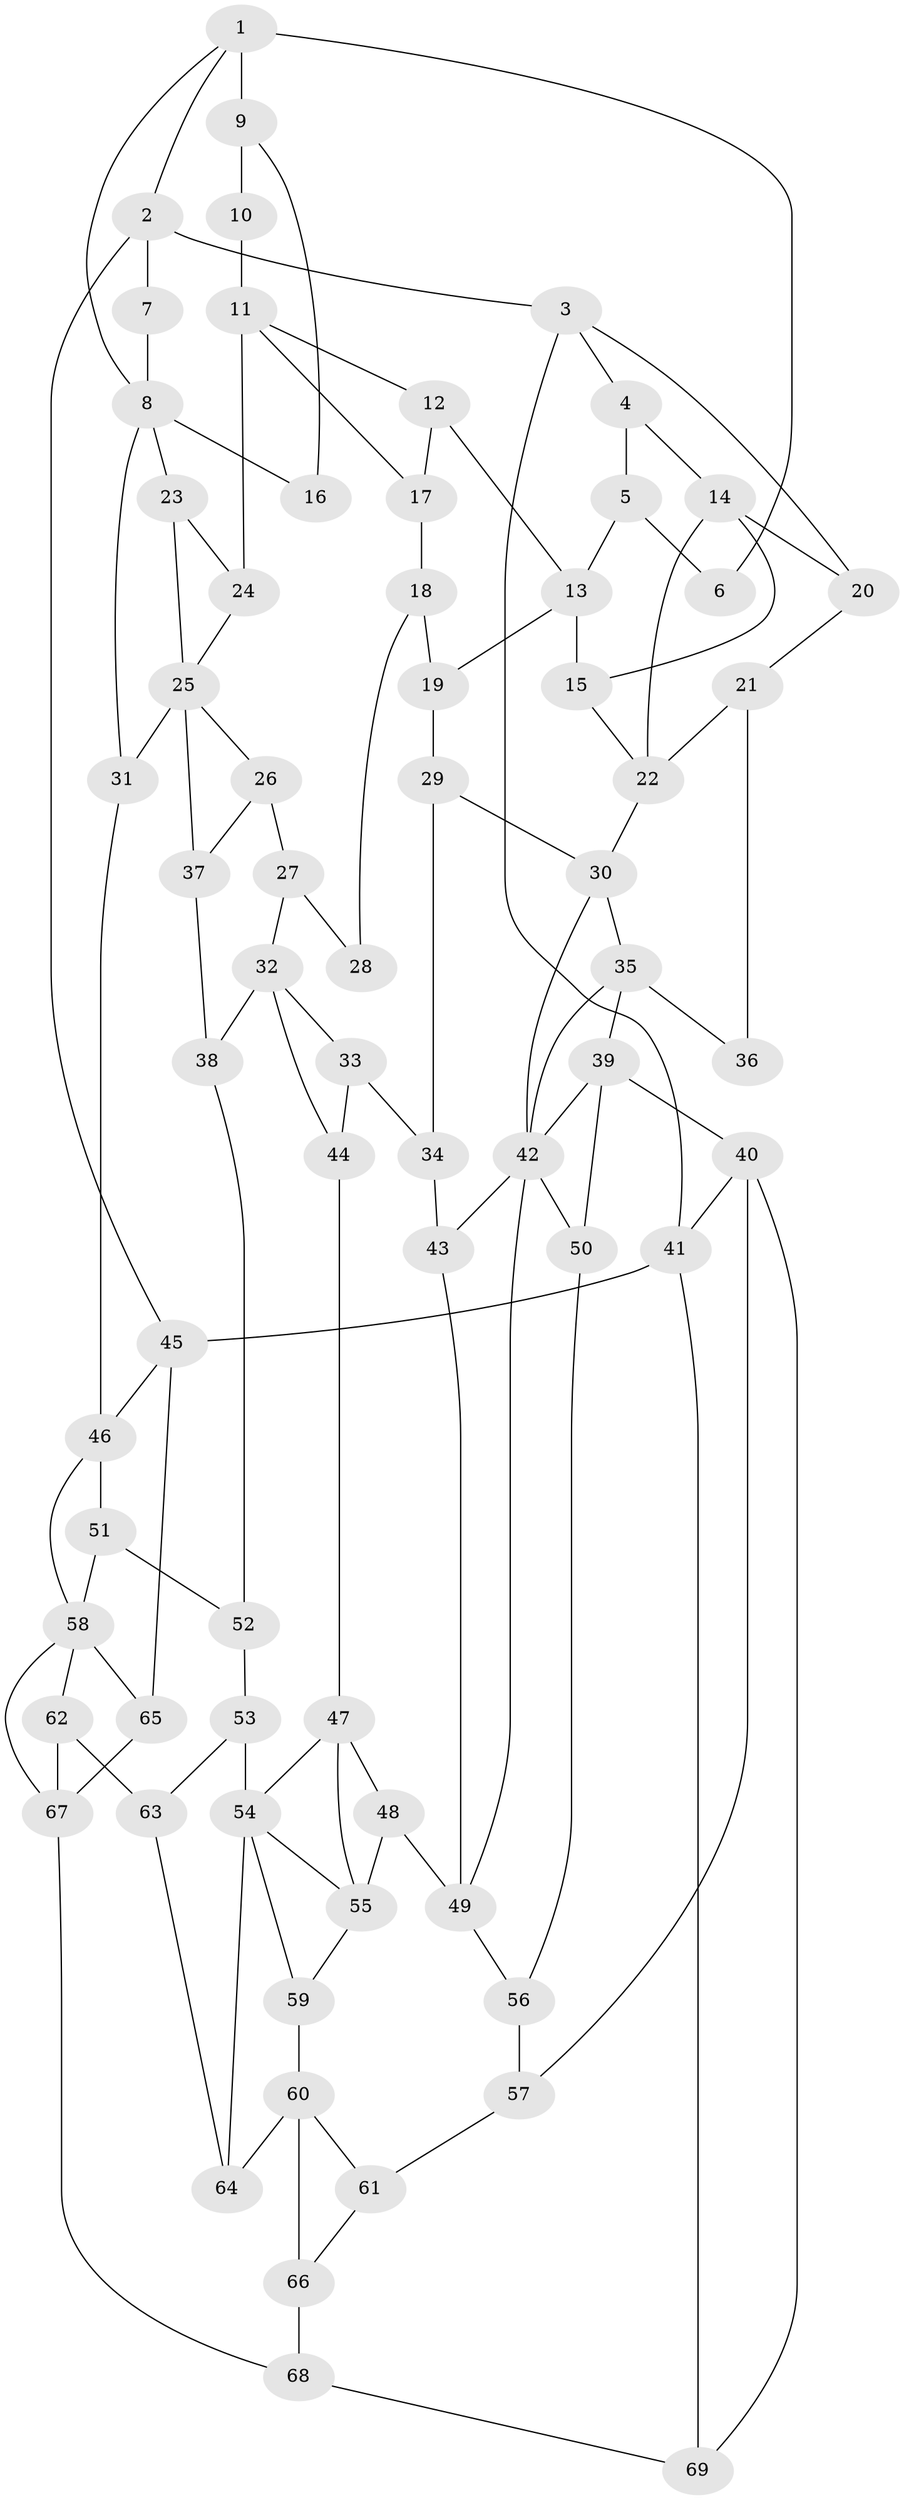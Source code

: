 // original degree distribution, {3: 0.028985507246376812, 6: 0.2391304347826087, 5: 0.5072463768115942, 4: 0.2246376811594203}
// Generated by graph-tools (version 1.1) at 2025/54/03/04/25 22:54:45]
// undirected, 69 vertices, 116 edges
graph export_dot {
  node [color=gray90,style=filled];
  1;
  2;
  3;
  4;
  5;
  6;
  7;
  8;
  9;
  10;
  11;
  12;
  13;
  14;
  15;
  16;
  17;
  18;
  19;
  20;
  21;
  22;
  23;
  24;
  25;
  26;
  27;
  28;
  29;
  30;
  31;
  32;
  33;
  34;
  35;
  36;
  37;
  38;
  39;
  40;
  41;
  42;
  43;
  44;
  45;
  46;
  47;
  48;
  49;
  50;
  51;
  52;
  53;
  54;
  55;
  56;
  57;
  58;
  59;
  60;
  61;
  62;
  63;
  64;
  65;
  66;
  67;
  68;
  69;
  1 -- 2 [weight=1.0];
  1 -- 6 [weight=1.0];
  1 -- 8 [weight=1.0];
  1 -- 9 [weight=2.0];
  2 -- 3 [weight=1.0];
  2 -- 7 [weight=1.0];
  2 -- 45 [weight=1.0];
  3 -- 4 [weight=1.0];
  3 -- 20 [weight=1.0];
  3 -- 41 [weight=1.0];
  4 -- 5 [weight=1.0];
  4 -- 14 [weight=1.0];
  5 -- 6 [weight=1.0];
  5 -- 13 [weight=1.0];
  7 -- 8 [weight=2.0];
  8 -- 16 [weight=1.0];
  8 -- 23 [weight=1.0];
  8 -- 31 [weight=1.0];
  9 -- 10 [weight=2.0];
  9 -- 16 [weight=1.0];
  10 -- 11 [weight=1.0];
  11 -- 12 [weight=1.0];
  11 -- 17 [weight=1.0];
  11 -- 24 [weight=1.0];
  12 -- 13 [weight=1.0];
  12 -- 17 [weight=1.0];
  13 -- 15 [weight=2.0];
  13 -- 19 [weight=1.0];
  14 -- 15 [weight=2.0];
  14 -- 20 [weight=1.0];
  14 -- 22 [weight=1.0];
  15 -- 22 [weight=1.0];
  17 -- 18 [weight=1.0];
  18 -- 19 [weight=1.0];
  18 -- 28 [weight=1.0];
  19 -- 29 [weight=1.0];
  20 -- 21 [weight=1.0];
  21 -- 22 [weight=2.0];
  21 -- 36 [weight=2.0];
  22 -- 30 [weight=1.0];
  23 -- 24 [weight=1.0];
  23 -- 25 [weight=1.0];
  24 -- 25 [weight=1.0];
  25 -- 26 [weight=1.0];
  25 -- 31 [weight=2.0];
  25 -- 37 [weight=1.0];
  26 -- 27 [weight=1.0];
  26 -- 37 [weight=1.0];
  27 -- 28 [weight=2.0];
  27 -- 32 [weight=3.0];
  29 -- 30 [weight=1.0];
  29 -- 34 [weight=1.0];
  30 -- 35 [weight=1.0];
  30 -- 42 [weight=1.0];
  31 -- 46 [weight=2.0];
  32 -- 33 [weight=1.0];
  32 -- 38 [weight=1.0];
  32 -- 44 [weight=1.0];
  33 -- 34 [weight=1.0];
  33 -- 44 [weight=1.0];
  34 -- 43 [weight=1.0];
  35 -- 36 [weight=2.0];
  35 -- 39 [weight=1.0];
  35 -- 42 [weight=1.0];
  37 -- 38 [weight=1.0];
  38 -- 52 [weight=1.0];
  39 -- 40 [weight=2.0];
  39 -- 42 [weight=1.0];
  39 -- 50 [weight=2.0];
  40 -- 41 [weight=1.0];
  40 -- 57 [weight=1.0];
  40 -- 69 [weight=1.0];
  41 -- 45 [weight=1.0];
  41 -- 69 [weight=1.0];
  42 -- 43 [weight=1.0];
  42 -- 49 [weight=1.0];
  42 -- 50 [weight=1.0];
  43 -- 49 [weight=1.0];
  44 -- 47 [weight=1.0];
  45 -- 46 [weight=1.0];
  45 -- 65 [weight=1.0];
  46 -- 51 [weight=2.0];
  46 -- 58 [weight=1.0];
  47 -- 48 [weight=1.0];
  47 -- 54 [weight=1.0];
  47 -- 55 [weight=1.0];
  48 -- 49 [weight=2.0];
  48 -- 55 [weight=3.0];
  49 -- 56 [weight=1.0];
  50 -- 56 [weight=1.0];
  51 -- 52 [weight=1.0];
  51 -- 58 [weight=1.0];
  52 -- 53 [weight=1.0];
  53 -- 54 [weight=1.0];
  53 -- 63 [weight=1.0];
  54 -- 55 [weight=1.0];
  54 -- 59 [weight=1.0];
  54 -- 64 [weight=1.0];
  55 -- 59 [weight=1.0];
  56 -- 57 [weight=1.0];
  57 -- 61 [weight=1.0];
  58 -- 62 [weight=1.0];
  58 -- 65 [weight=2.0];
  58 -- 67 [weight=1.0];
  59 -- 60 [weight=1.0];
  60 -- 61 [weight=1.0];
  60 -- 64 [weight=1.0];
  60 -- 66 [weight=3.0];
  61 -- 66 [weight=1.0];
  62 -- 63 [weight=1.0];
  62 -- 67 [weight=1.0];
  63 -- 64 [weight=1.0];
  65 -- 67 [weight=1.0];
  66 -- 68 [weight=2.0];
  67 -- 68 [weight=2.0];
  68 -- 69 [weight=1.0];
}
